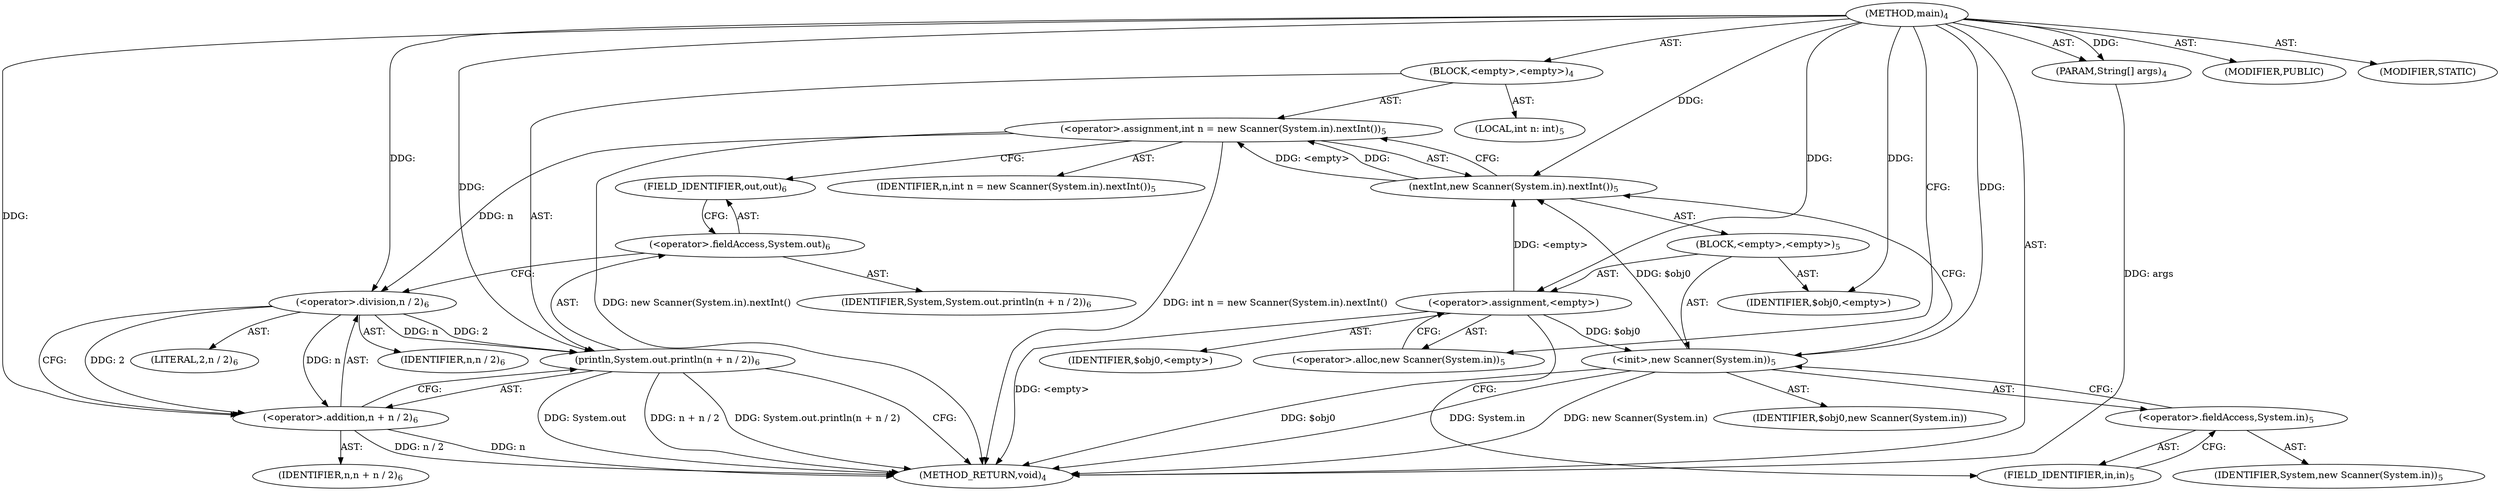 digraph "main" {  
"17" [label = <(METHOD,main)<SUB>4</SUB>> ]
"18" [label = <(PARAM,String[] args)<SUB>4</SUB>> ]
"19" [label = <(BLOCK,&lt;empty&gt;,&lt;empty&gt;)<SUB>4</SUB>> ]
"20" [label = <(LOCAL,int n: int)<SUB>5</SUB>> ]
"21" [label = <(&lt;operator&gt;.assignment,int n = new Scanner(System.in).nextInt())<SUB>5</SUB>> ]
"22" [label = <(IDENTIFIER,n,int n = new Scanner(System.in).nextInt())<SUB>5</SUB>> ]
"23" [label = <(nextInt,new Scanner(System.in).nextInt())<SUB>5</SUB>> ]
"24" [label = <(BLOCK,&lt;empty&gt;,&lt;empty&gt;)<SUB>5</SUB>> ]
"25" [label = <(&lt;operator&gt;.assignment,&lt;empty&gt;)> ]
"26" [label = <(IDENTIFIER,$obj0,&lt;empty&gt;)> ]
"27" [label = <(&lt;operator&gt;.alloc,new Scanner(System.in))<SUB>5</SUB>> ]
"28" [label = <(&lt;init&gt;,new Scanner(System.in))<SUB>5</SUB>> ]
"29" [label = <(IDENTIFIER,$obj0,new Scanner(System.in))> ]
"30" [label = <(&lt;operator&gt;.fieldAccess,System.in)<SUB>5</SUB>> ]
"31" [label = <(IDENTIFIER,System,new Scanner(System.in))<SUB>5</SUB>> ]
"32" [label = <(FIELD_IDENTIFIER,in,in)<SUB>5</SUB>> ]
"33" [label = <(IDENTIFIER,$obj0,&lt;empty&gt;)> ]
"34" [label = <(println,System.out.println(n + n / 2))<SUB>6</SUB>> ]
"35" [label = <(&lt;operator&gt;.fieldAccess,System.out)<SUB>6</SUB>> ]
"36" [label = <(IDENTIFIER,System,System.out.println(n + n / 2))<SUB>6</SUB>> ]
"37" [label = <(FIELD_IDENTIFIER,out,out)<SUB>6</SUB>> ]
"38" [label = <(&lt;operator&gt;.addition,n + n / 2)<SUB>6</SUB>> ]
"39" [label = <(IDENTIFIER,n,n + n / 2)<SUB>6</SUB>> ]
"40" [label = <(&lt;operator&gt;.division,n / 2)<SUB>6</SUB>> ]
"41" [label = <(IDENTIFIER,n,n / 2)<SUB>6</SUB>> ]
"42" [label = <(LITERAL,2,n / 2)<SUB>6</SUB>> ]
"43" [label = <(MODIFIER,PUBLIC)> ]
"44" [label = <(MODIFIER,STATIC)> ]
"45" [label = <(METHOD_RETURN,void)<SUB>4</SUB>> ]
  "17" -> "18"  [ label = "AST: "] 
  "17" -> "19"  [ label = "AST: "] 
  "17" -> "43"  [ label = "AST: "] 
  "17" -> "44"  [ label = "AST: "] 
  "17" -> "45"  [ label = "AST: "] 
  "19" -> "20"  [ label = "AST: "] 
  "19" -> "21"  [ label = "AST: "] 
  "19" -> "34"  [ label = "AST: "] 
  "21" -> "22"  [ label = "AST: "] 
  "21" -> "23"  [ label = "AST: "] 
  "23" -> "24"  [ label = "AST: "] 
  "24" -> "25"  [ label = "AST: "] 
  "24" -> "28"  [ label = "AST: "] 
  "24" -> "33"  [ label = "AST: "] 
  "25" -> "26"  [ label = "AST: "] 
  "25" -> "27"  [ label = "AST: "] 
  "28" -> "29"  [ label = "AST: "] 
  "28" -> "30"  [ label = "AST: "] 
  "30" -> "31"  [ label = "AST: "] 
  "30" -> "32"  [ label = "AST: "] 
  "34" -> "35"  [ label = "AST: "] 
  "34" -> "38"  [ label = "AST: "] 
  "35" -> "36"  [ label = "AST: "] 
  "35" -> "37"  [ label = "AST: "] 
  "38" -> "39"  [ label = "AST: "] 
  "38" -> "40"  [ label = "AST: "] 
  "40" -> "41"  [ label = "AST: "] 
  "40" -> "42"  [ label = "AST: "] 
  "21" -> "37"  [ label = "CFG: "] 
  "34" -> "45"  [ label = "CFG: "] 
  "23" -> "21"  [ label = "CFG: "] 
  "35" -> "40"  [ label = "CFG: "] 
  "38" -> "34"  [ label = "CFG: "] 
  "37" -> "35"  [ label = "CFG: "] 
  "40" -> "38"  [ label = "CFG: "] 
  "25" -> "32"  [ label = "CFG: "] 
  "28" -> "23"  [ label = "CFG: "] 
  "27" -> "25"  [ label = "CFG: "] 
  "30" -> "28"  [ label = "CFG: "] 
  "32" -> "30"  [ label = "CFG: "] 
  "17" -> "27"  [ label = "CFG: "] 
  "18" -> "45"  [ label = "DDG: args"] 
  "25" -> "45"  [ label = "DDG: &lt;empty&gt;"] 
  "28" -> "45"  [ label = "DDG: $obj0"] 
  "28" -> "45"  [ label = "DDG: System.in"] 
  "28" -> "45"  [ label = "DDG: new Scanner(System.in)"] 
  "21" -> "45"  [ label = "DDG: new Scanner(System.in).nextInt()"] 
  "21" -> "45"  [ label = "DDG: int n = new Scanner(System.in).nextInt()"] 
  "34" -> "45"  [ label = "DDG: System.out"] 
  "38" -> "45"  [ label = "DDG: n"] 
  "38" -> "45"  [ label = "DDG: n / 2"] 
  "34" -> "45"  [ label = "DDG: n + n / 2"] 
  "34" -> "45"  [ label = "DDG: System.out.println(n + n / 2)"] 
  "17" -> "18"  [ label = "DDG: "] 
  "23" -> "21"  [ label = "DDG: &lt;empty&gt;"] 
  "23" -> "21"  [ label = "DDG: "] 
  "40" -> "34"  [ label = "DDG: n"] 
  "17" -> "34"  [ label = "DDG: "] 
  "40" -> "34"  [ label = "DDG: 2"] 
  "25" -> "23"  [ label = "DDG: &lt;empty&gt;"] 
  "28" -> "23"  [ label = "DDG: $obj0"] 
  "17" -> "23"  [ label = "DDG: "] 
  "40" -> "38"  [ label = "DDG: n"] 
  "17" -> "38"  [ label = "DDG: "] 
  "40" -> "38"  [ label = "DDG: 2"] 
  "17" -> "25"  [ label = "DDG: "] 
  "17" -> "33"  [ label = "DDG: "] 
  "21" -> "40"  [ label = "DDG: n"] 
  "17" -> "40"  [ label = "DDG: "] 
  "25" -> "28"  [ label = "DDG: $obj0"] 
  "17" -> "28"  [ label = "DDG: "] 
}
